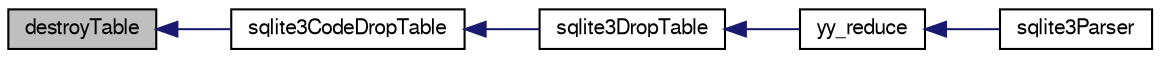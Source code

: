 digraph "destroyTable"
{
  edge [fontname="FreeSans",fontsize="10",labelfontname="FreeSans",labelfontsize="10"];
  node [fontname="FreeSans",fontsize="10",shape=record];
  rankdir="LR";
  Node87946 [label="destroyTable",height=0.2,width=0.4,color="black", fillcolor="grey75", style="filled", fontcolor="black"];
  Node87946 -> Node87947 [dir="back",color="midnightblue",fontsize="10",style="solid",fontname="FreeSans"];
  Node87947 [label="sqlite3CodeDropTable",height=0.2,width=0.4,color="black", fillcolor="white", style="filled",URL="$sqlite3_8c.html#aaf9a8d65346dc15bfcd60bc48e885f46"];
  Node87947 -> Node87948 [dir="back",color="midnightblue",fontsize="10",style="solid",fontname="FreeSans"];
  Node87948 [label="sqlite3DropTable",height=0.2,width=0.4,color="black", fillcolor="white", style="filled",URL="$sqlite3_8c.html#a5534f77364b5568783c0e50db3c9defb"];
  Node87948 -> Node87949 [dir="back",color="midnightblue",fontsize="10",style="solid",fontname="FreeSans"];
  Node87949 [label="yy_reduce",height=0.2,width=0.4,color="black", fillcolor="white", style="filled",URL="$sqlite3_8c.html#a7c419a9b25711c666a9a2449ef377f14"];
  Node87949 -> Node87950 [dir="back",color="midnightblue",fontsize="10",style="solid",fontname="FreeSans"];
  Node87950 [label="sqlite3Parser",height=0.2,width=0.4,color="black", fillcolor="white", style="filled",URL="$sqlite3_8c.html#a0327d71a5fabe0b6a343d78a2602e72a"];
}
